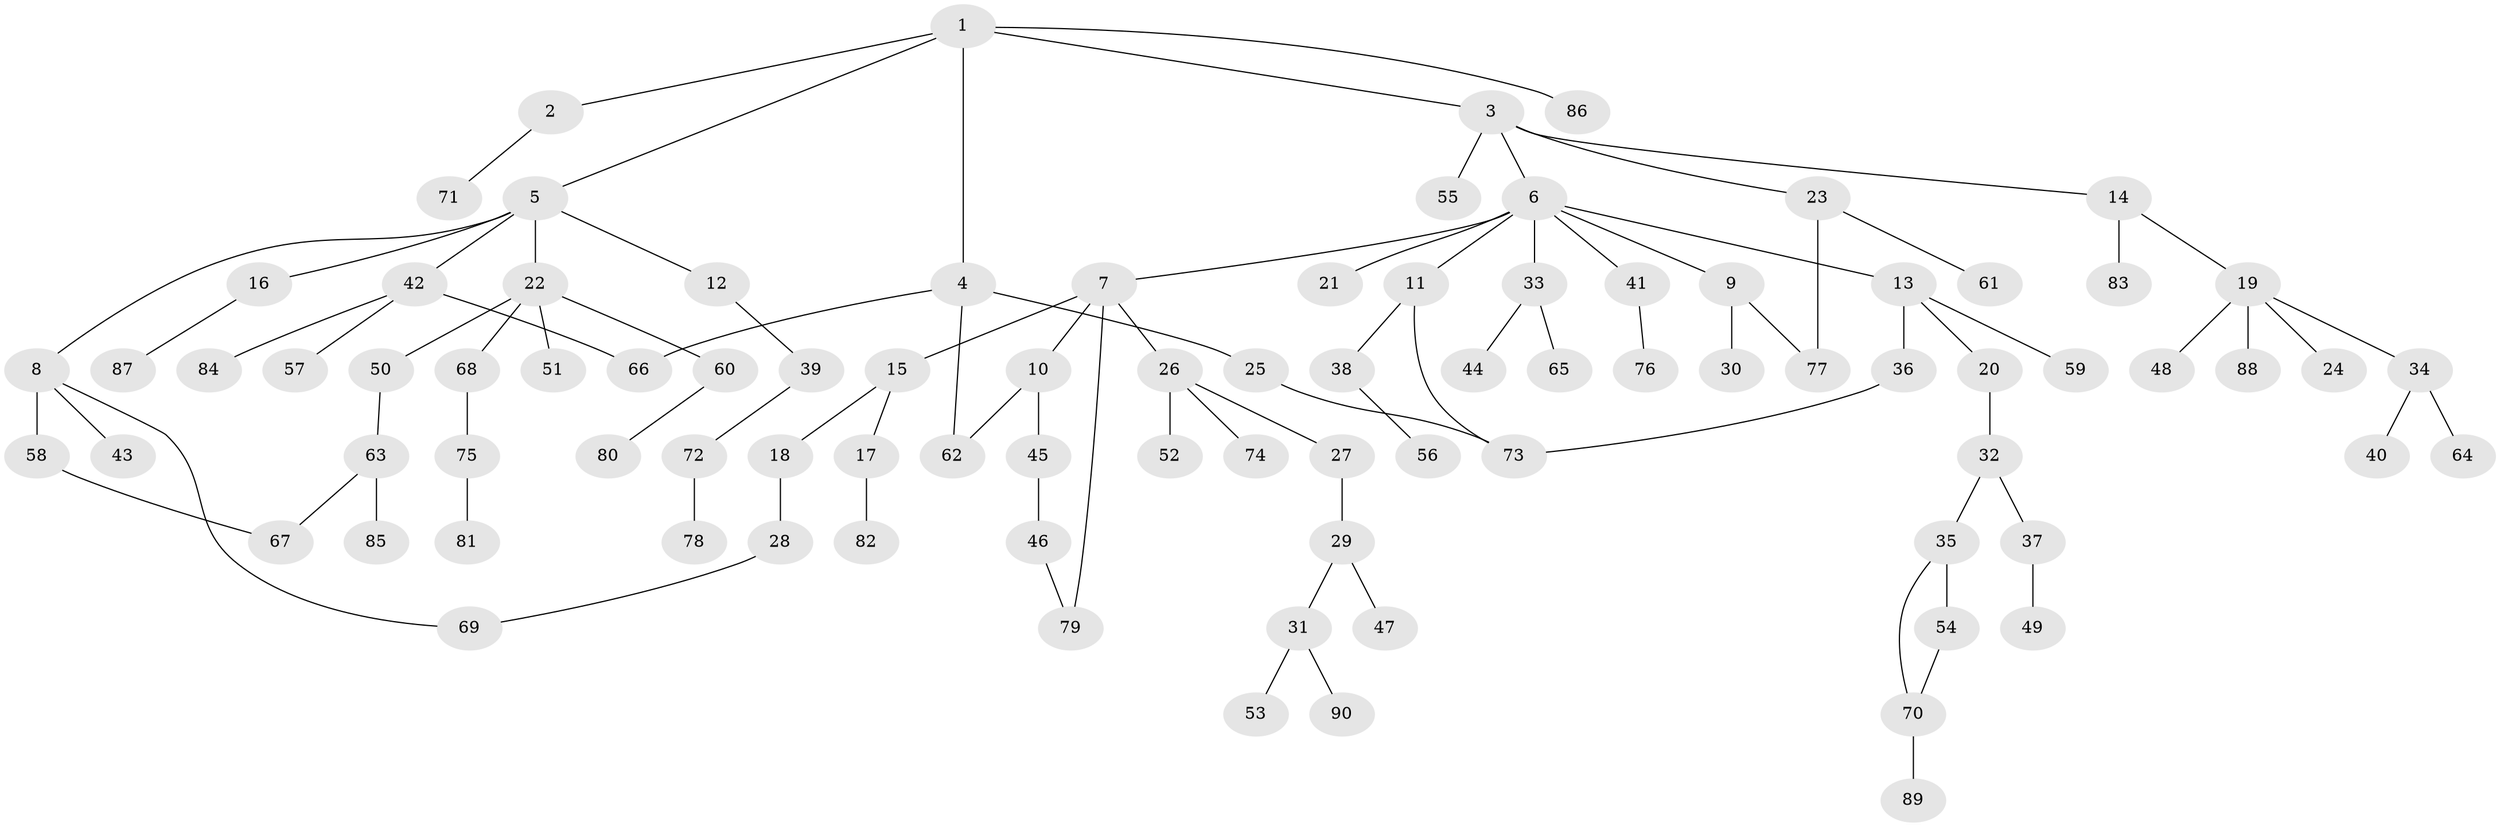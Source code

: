 // coarse degree distribution, {1: 0.3333333333333333, 4: 0.1111111111111111, 2: 0.3611111111111111, 7: 0.027777777777777776, 3: 0.1111111111111111, 6: 0.027777777777777776, 5: 0.027777777777777776}
// Generated by graph-tools (version 1.1) at 2025/36/03/04/25 23:36:00]
// undirected, 90 vertices, 98 edges
graph export_dot {
  node [color=gray90,style=filled];
  1;
  2;
  3;
  4;
  5;
  6;
  7;
  8;
  9;
  10;
  11;
  12;
  13;
  14;
  15;
  16;
  17;
  18;
  19;
  20;
  21;
  22;
  23;
  24;
  25;
  26;
  27;
  28;
  29;
  30;
  31;
  32;
  33;
  34;
  35;
  36;
  37;
  38;
  39;
  40;
  41;
  42;
  43;
  44;
  45;
  46;
  47;
  48;
  49;
  50;
  51;
  52;
  53;
  54;
  55;
  56;
  57;
  58;
  59;
  60;
  61;
  62;
  63;
  64;
  65;
  66;
  67;
  68;
  69;
  70;
  71;
  72;
  73;
  74;
  75;
  76;
  77;
  78;
  79;
  80;
  81;
  82;
  83;
  84;
  85;
  86;
  87;
  88;
  89;
  90;
  1 -- 2;
  1 -- 3;
  1 -- 4;
  1 -- 5;
  1 -- 86;
  2 -- 71;
  3 -- 6;
  3 -- 14;
  3 -- 23;
  3 -- 55;
  4 -- 25;
  4 -- 66;
  4 -- 62;
  5 -- 8;
  5 -- 12;
  5 -- 16;
  5 -- 22;
  5 -- 42;
  6 -- 7;
  6 -- 9;
  6 -- 11;
  6 -- 13;
  6 -- 21;
  6 -- 33;
  6 -- 41;
  7 -- 10;
  7 -- 15;
  7 -- 26;
  7 -- 79;
  8 -- 43;
  8 -- 58;
  8 -- 69;
  9 -- 30;
  9 -- 77;
  10 -- 45;
  10 -- 62;
  11 -- 38;
  11 -- 73;
  12 -- 39;
  13 -- 20;
  13 -- 36;
  13 -- 59;
  14 -- 19;
  14 -- 83;
  15 -- 17;
  15 -- 18;
  16 -- 87;
  17 -- 82;
  18 -- 28;
  19 -- 24;
  19 -- 34;
  19 -- 48;
  19 -- 88;
  20 -- 32;
  22 -- 50;
  22 -- 51;
  22 -- 60;
  22 -- 68;
  23 -- 61;
  23 -- 77;
  25 -- 73;
  26 -- 27;
  26 -- 52;
  26 -- 74;
  27 -- 29;
  28 -- 69;
  29 -- 31;
  29 -- 47;
  31 -- 53;
  31 -- 90;
  32 -- 35;
  32 -- 37;
  33 -- 44;
  33 -- 65;
  34 -- 40;
  34 -- 64;
  35 -- 54;
  35 -- 70;
  36 -- 73;
  37 -- 49;
  38 -- 56;
  39 -- 72;
  41 -- 76;
  42 -- 57;
  42 -- 66;
  42 -- 84;
  45 -- 46;
  46 -- 79;
  50 -- 63;
  54 -- 70;
  58 -- 67;
  60 -- 80;
  63 -- 67;
  63 -- 85;
  68 -- 75;
  70 -- 89;
  72 -- 78;
  75 -- 81;
}
